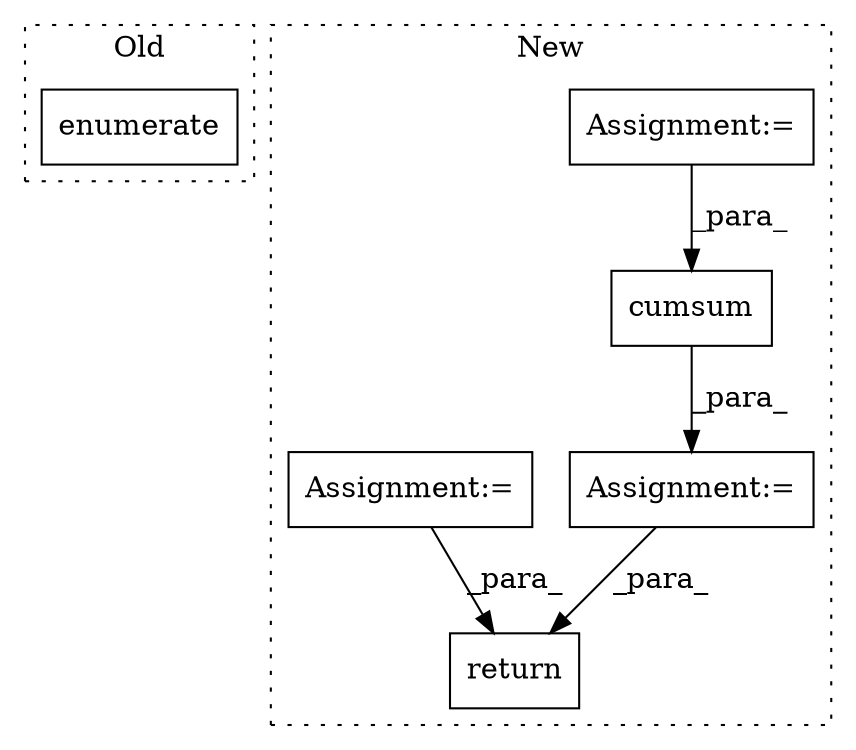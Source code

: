 digraph G {
subgraph cluster0 {
1 [label="enumerate" a="32" s="675,691" l="10,1" shape="box"];
label = "Old";
style="dotted";
}
subgraph cluster1 {
2 [label="cumsum" a="32" s="1292,1305" l="7,1" shape="box"];
3 [label="Assignment:=" a="7" s="1285" l="1" shape="box"];
4 [label="Assignment:=" a="7" s="572" l="6" shape="box"];
5 [label="return" a="41" s="1378" l="7" shape="box"];
6 [label="Assignment:=" a="7" s="556" l="4" shape="box"];
label = "New";
style="dotted";
}
2 -> 3 [label="_para_"];
3 -> 5 [label="_para_"];
4 -> 2 [label="_para_"];
6 -> 5 [label="_para_"];
}